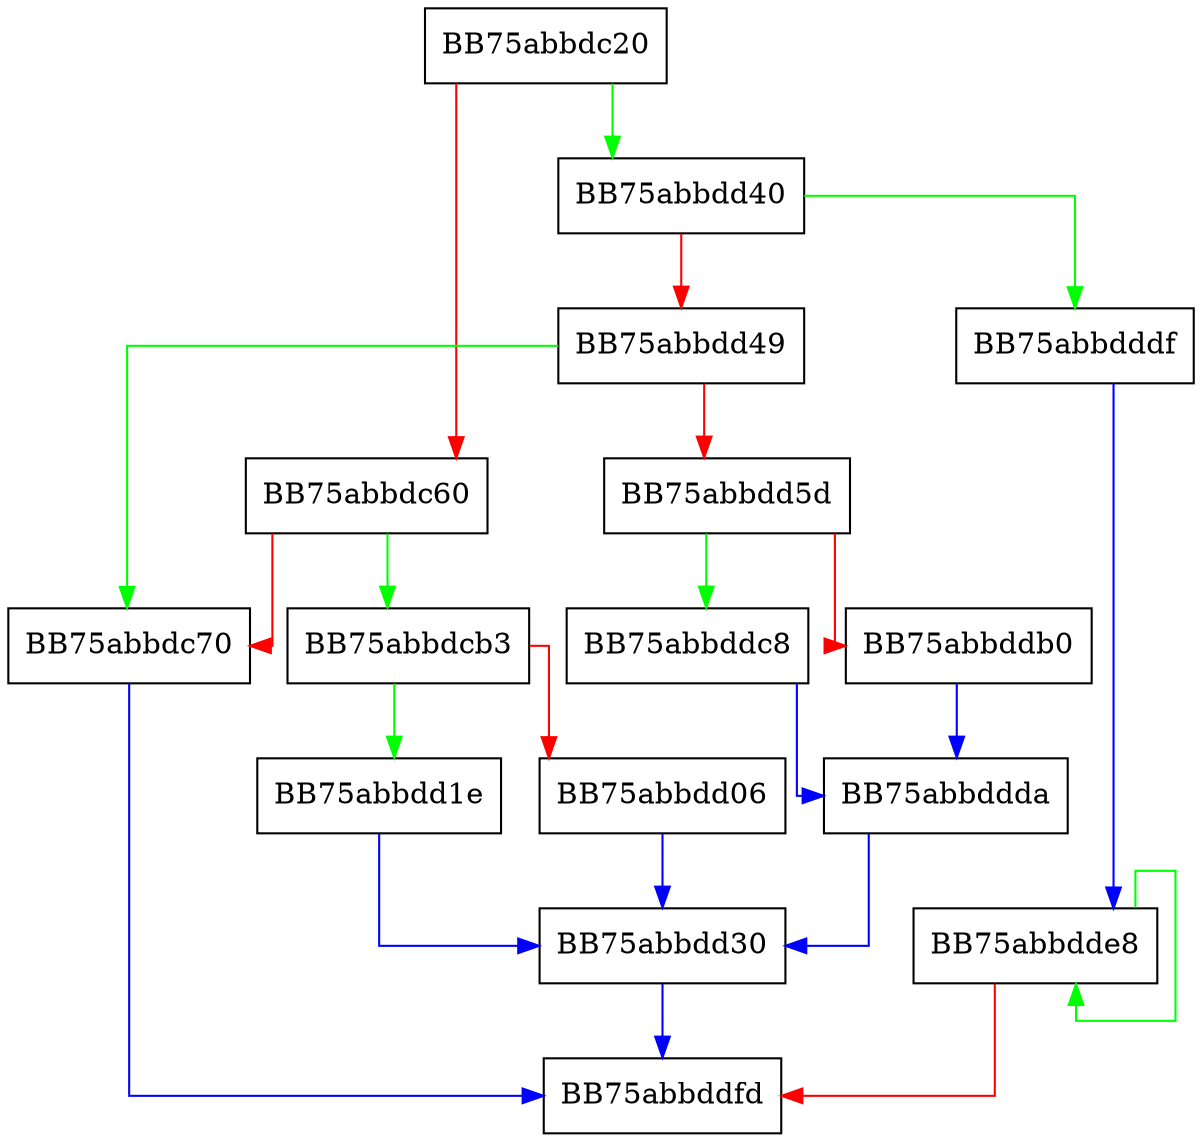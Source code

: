 digraph SSE4_pminsd {
  node [shape="box"];
  graph [splines=ortho];
  BB75abbdc20 -> BB75abbdd40 [color="green"];
  BB75abbdc20 -> BB75abbdc60 [color="red"];
  BB75abbdc60 -> BB75abbdcb3 [color="green"];
  BB75abbdc60 -> BB75abbdc70 [color="red"];
  BB75abbdc70 -> BB75abbddfd [color="blue"];
  BB75abbdcb3 -> BB75abbdd1e [color="green"];
  BB75abbdcb3 -> BB75abbdd06 [color="red"];
  BB75abbdd06 -> BB75abbdd30 [color="blue"];
  BB75abbdd1e -> BB75abbdd30 [color="blue"];
  BB75abbdd30 -> BB75abbddfd [color="blue"];
  BB75abbdd40 -> BB75abbdddf [color="green"];
  BB75abbdd40 -> BB75abbdd49 [color="red"];
  BB75abbdd49 -> BB75abbdc70 [color="green"];
  BB75abbdd49 -> BB75abbdd5d [color="red"];
  BB75abbdd5d -> BB75abbddc8 [color="green"];
  BB75abbdd5d -> BB75abbddb0 [color="red"];
  BB75abbddb0 -> BB75abbddda [color="blue"];
  BB75abbddc8 -> BB75abbddda [color="blue"];
  BB75abbddda -> BB75abbdd30 [color="blue"];
  BB75abbdddf -> BB75abbdde8 [color="blue"];
  BB75abbdde8 -> BB75abbdde8 [color="green"];
  BB75abbdde8 -> BB75abbddfd [color="red"];
}